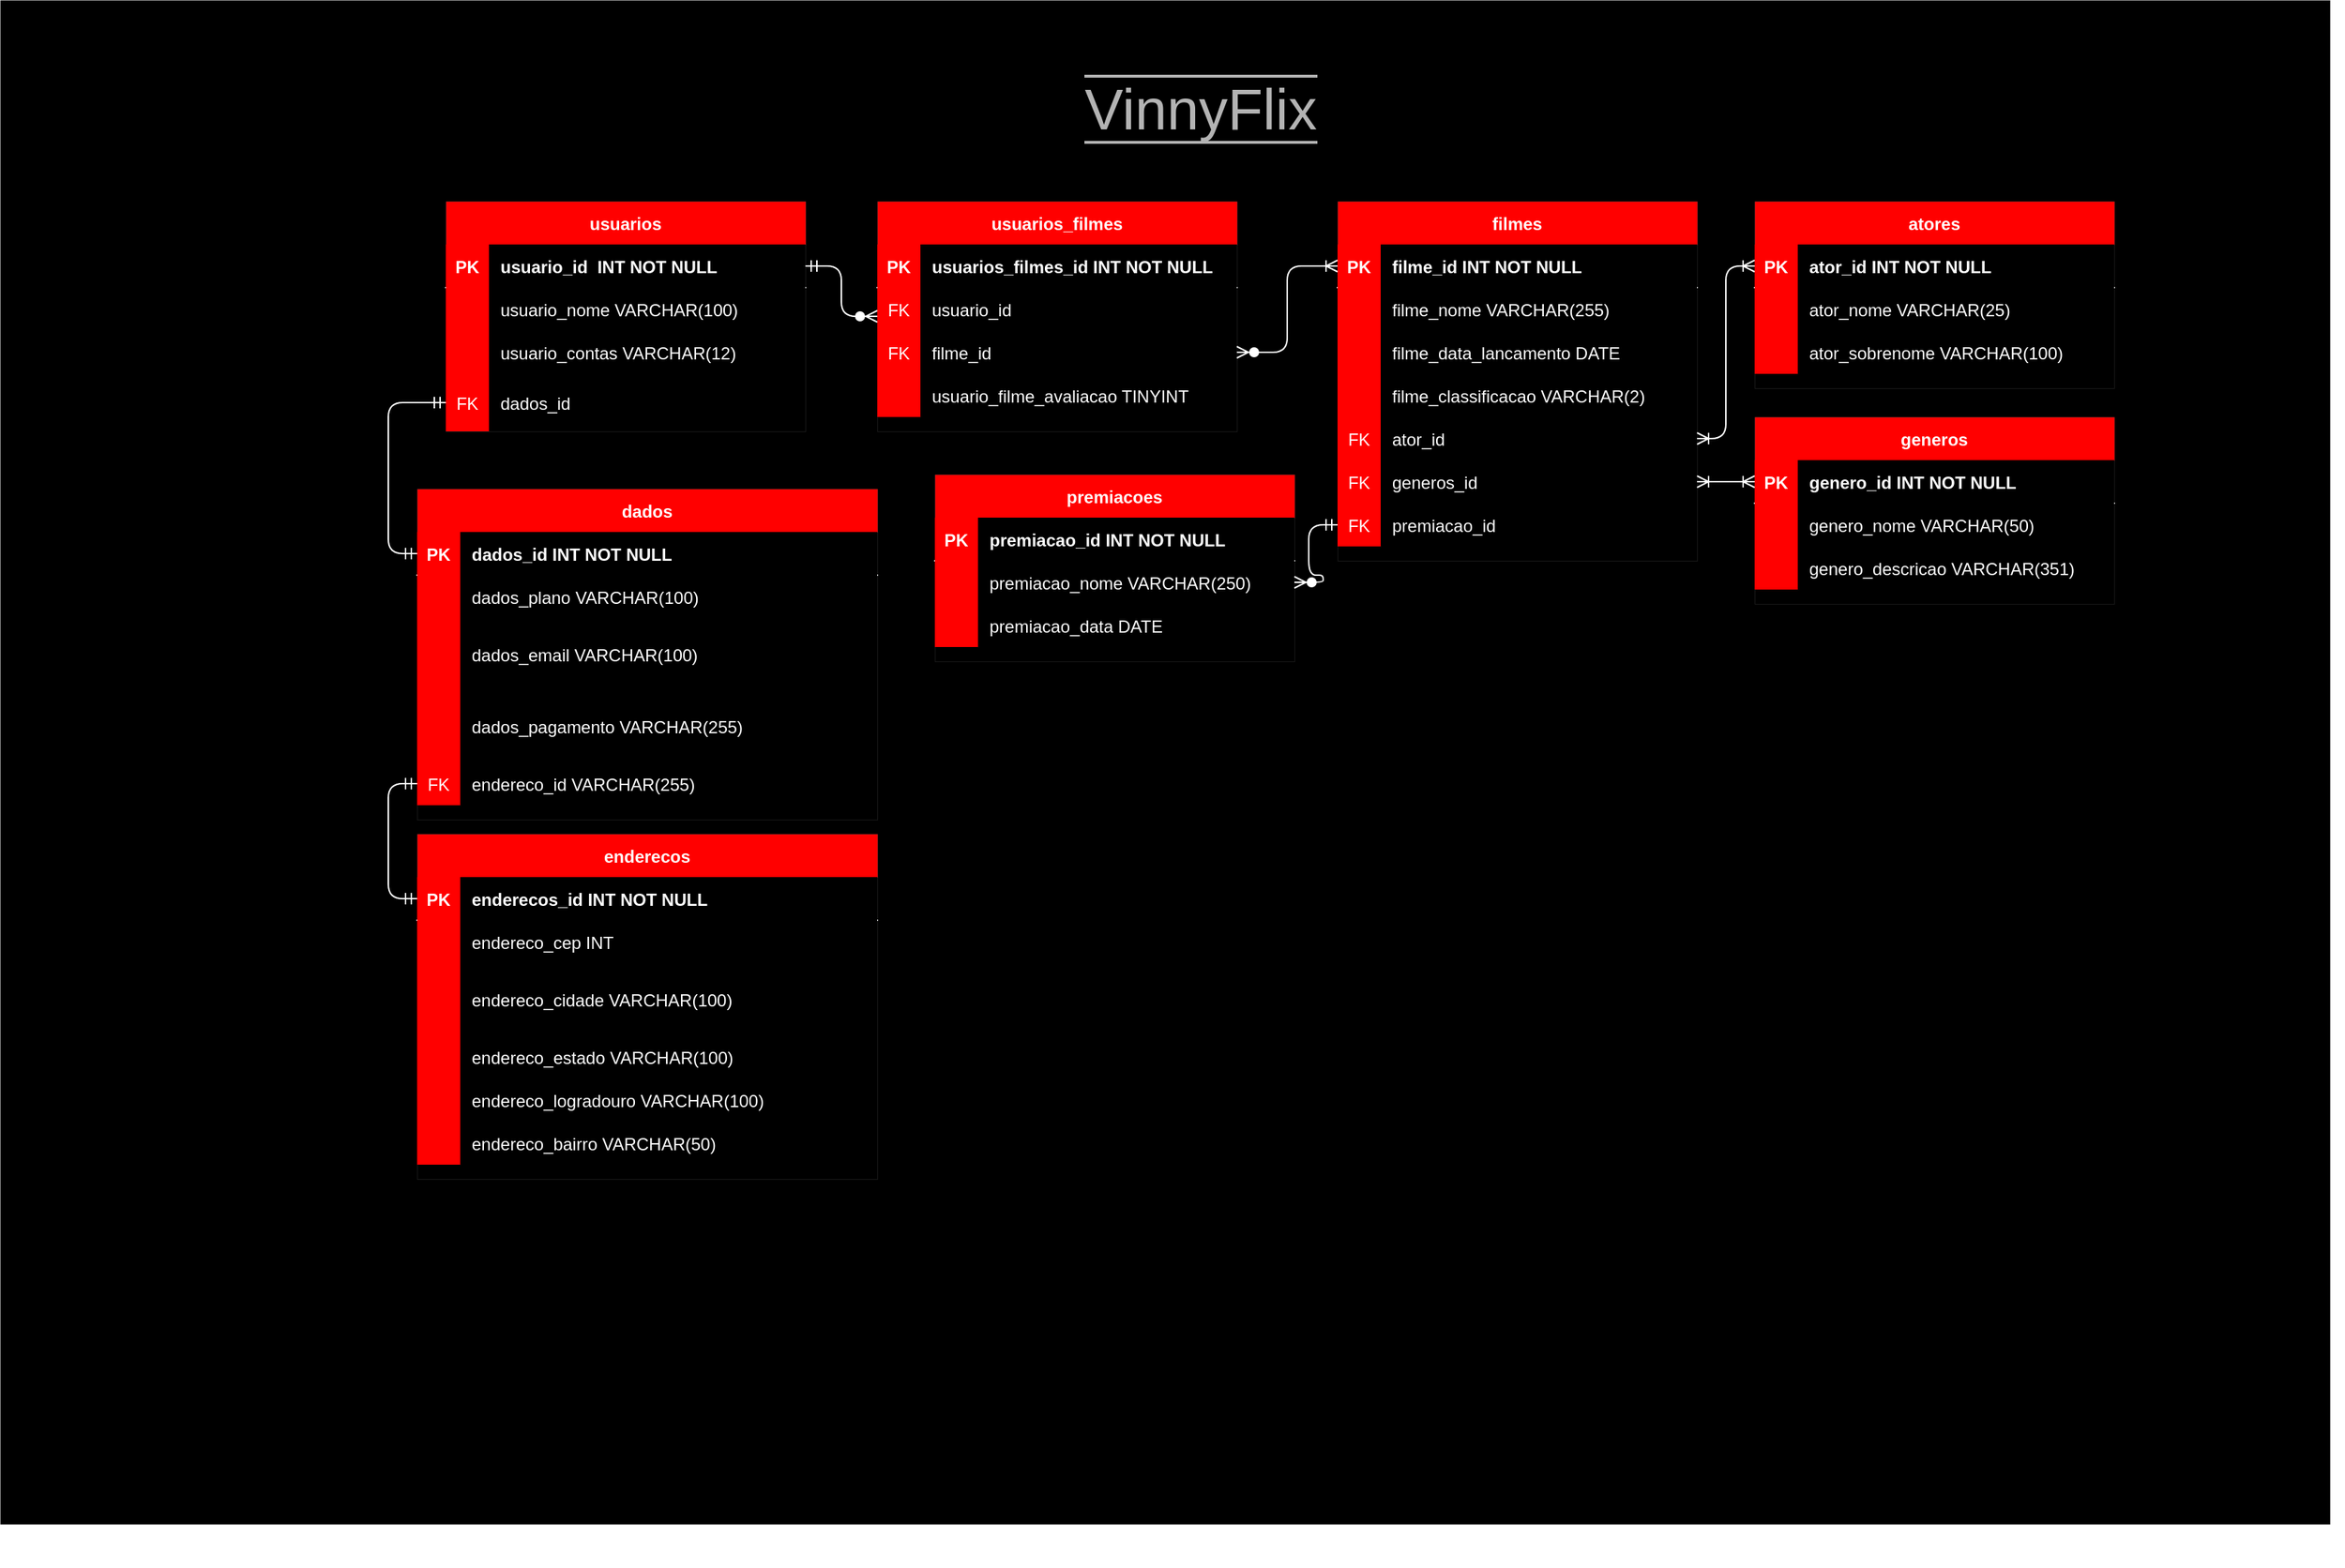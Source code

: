 <mxfile version="14.7.7" type="device"><diagram id="R2lEEEUBdFMjLlhIrx00" name="Page-1"><mxGraphModel dx="2098" dy="706" grid="1" gridSize="10" guides="1" tooltips="1" connect="1" arrows="1" fold="1" page="1" pageScale="1" pageWidth="850" pageHeight="1100" math="0" shadow="0" extFonts="Permanent Marker^https://fonts.googleapis.com/css?family=Permanent+Marker"><root><mxCell id="0"/><mxCell id="1" parent="0"/><mxCell id="1cuGmaPVVJKpqpB72tjS-108" style="edgeStyle=orthogonalEdgeStyle;rounded=1;jumpStyle=none;orthogonalLoop=1;jettySize=auto;html=1;exitX=1;exitY=1;exitDx=0;exitDy=0;fontSize=18;fontColor=#FFFFFF;startArrow=ERmany;startFill=0;endArrow=ERmany;endFill=0;strokeColor=#FFFFFF;" parent="1" source="1cuGmaPVVJKpqpB72tjS-107" edge="1"><mxGeometry relative="1" as="geometry"><mxPoint x="990" y="670" as="targetPoint"/></mxGeometry></mxCell><mxCell id="1cuGmaPVVJKpqpB72tjS-107" value="" style="rounded=0;whiteSpace=wrap;html=1;labelBackgroundColor=#ffffff;fontSize=18;fontColor=#FFFFFF;strokeWidth=0;fillColor=#000000;strokeColor=#FFFFFF;" parent="1" vertex="1"><mxGeometry x="-490" y="100" width="1620" height="1060" as="geometry"/></mxCell><mxCell id="C-vyLk0tnHw3VtMMgP7b-2" value="filmes" style="shape=table;startSize=30;container=1;collapsible=1;childLayout=tableLayout;fixedRows=1;rowLines=0;fontStyle=1;align=center;resizeLast=1;fontColor=#FFFFFF;fillColor=#FF0000;strokeWidth=0;strokeColor=#FFFFFF;" parent="1" vertex="1"><mxGeometry x="440" y="240" width="250" height="250" as="geometry"/></mxCell><mxCell id="C-vyLk0tnHw3VtMMgP7b-3" value="" style="shape=partialRectangle;collapsible=0;dropTarget=0;pointerEvents=0;points=[[0,0.5],[1,0.5]];portConstraint=eastwest;top=0;left=0;right=0;bottom=1;fontColor=#FFFFFF;fillColor=#FF0000;strokeColor=#FFFFFF;" parent="C-vyLk0tnHw3VtMMgP7b-2" vertex="1"><mxGeometry y="30" width="250" height="30" as="geometry"/></mxCell><mxCell id="C-vyLk0tnHw3VtMMgP7b-4" value="PK" style="shape=partialRectangle;overflow=hidden;connectable=0;top=0;left=0;bottom=0;right=0;fontStyle=1;fontColor=#FFFFFF;fillColor=#FF0000;strokeColor=#FFFFFF;" parent="C-vyLk0tnHw3VtMMgP7b-3" vertex="1"><mxGeometry width="30" height="30" as="geometry"/></mxCell><mxCell id="C-vyLk0tnHw3VtMMgP7b-5" value="filme_id INT NOT NULL" style="shape=partialRectangle;overflow=hidden;connectable=0;top=0;left=0;bottom=0;right=0;align=left;spacingLeft=6;fontStyle=1;fontColor=#FFFFFF;fillColor=#000000;strokeColor=#FFFFFF;" parent="C-vyLk0tnHw3VtMMgP7b-3" vertex="1"><mxGeometry x="30" width="220" height="30" as="geometry"/></mxCell><mxCell id="C-vyLk0tnHw3VtMMgP7b-6" value="" style="shape=partialRectangle;collapsible=0;dropTarget=0;pointerEvents=0;points=[[0,0.5],[1,0.5]];portConstraint=eastwest;top=0;left=0;right=0;bottom=0;fontColor=#FFFFFF;fillColor=#FF0000;strokeColor=#FFFFFF;" parent="C-vyLk0tnHw3VtMMgP7b-2" vertex="1"><mxGeometry y="60" width="250" height="30" as="geometry"/></mxCell><mxCell id="C-vyLk0tnHw3VtMMgP7b-7" value="" style="shape=partialRectangle;overflow=hidden;connectable=0;top=0;left=0;bottom=0;right=0;fontColor=#FFFFFF;fillColor=#FF0000;strokeColor=#FFFFFF;" parent="C-vyLk0tnHw3VtMMgP7b-6" vertex="1"><mxGeometry width="30" height="30" as="geometry"/></mxCell><mxCell id="C-vyLk0tnHw3VtMMgP7b-8" value="filme_nome VARCHAR(255)" style="shape=partialRectangle;overflow=hidden;connectable=0;top=0;left=0;bottom=0;right=0;align=left;spacingLeft=6;fontColor=#FFFFFF;fillColor=#000000;strokeColor=#FFFFFF;" parent="C-vyLk0tnHw3VtMMgP7b-6" vertex="1"><mxGeometry x="30" width="220" height="30" as="geometry"/></mxCell><mxCell id="C-vyLk0tnHw3VtMMgP7b-9" value="" style="shape=partialRectangle;collapsible=0;dropTarget=0;pointerEvents=0;points=[[0,0.5],[1,0.5]];portConstraint=eastwest;top=0;left=0;right=0;bottom=0;fontColor=#FFFFFF;fillColor=#FF0000;strokeColor=#FFFFFF;" parent="C-vyLk0tnHw3VtMMgP7b-2" vertex="1"><mxGeometry y="90" width="250" height="30" as="geometry"/></mxCell><mxCell id="C-vyLk0tnHw3VtMMgP7b-10" value="" style="shape=partialRectangle;overflow=hidden;connectable=0;top=0;left=0;bottom=0;right=0;fontColor=#FFFFFF;fillColor=#FF0000;strokeColor=#FFFFFF;" parent="C-vyLk0tnHw3VtMMgP7b-9" vertex="1"><mxGeometry width="30" height="30" as="geometry"/></mxCell><mxCell id="C-vyLk0tnHw3VtMMgP7b-11" value="filme_data_lancamento DATE" style="shape=partialRectangle;overflow=hidden;connectable=0;top=0;left=0;bottom=0;right=0;align=left;spacingLeft=6;fontColor=#FFFFFF;fillColor=#000000;strokeColor=#FFFFFF;" parent="C-vyLk0tnHw3VtMMgP7b-9" vertex="1"><mxGeometry x="30" width="220" height="30" as="geometry"/></mxCell><mxCell id="1cuGmaPVVJKpqpB72tjS-37" value="" style="shape=partialRectangle;collapsible=0;dropTarget=0;pointerEvents=0;points=[[0,0.5],[1,0.5]];portConstraint=eastwest;top=0;left=0;right=0;bottom=0;fontColor=#FFFFFF;fillColor=#FF0000;strokeColor=#FFFFFF;" parent="C-vyLk0tnHw3VtMMgP7b-2" vertex="1"><mxGeometry y="120" width="250" height="30" as="geometry"/></mxCell><mxCell id="1cuGmaPVVJKpqpB72tjS-38" value="" style="shape=partialRectangle;overflow=hidden;connectable=0;top=0;left=0;bottom=0;right=0;fontColor=#FFFFFF;fillColor=#FF0000;strokeColor=#FFFFFF;" parent="1cuGmaPVVJKpqpB72tjS-37" vertex="1"><mxGeometry width="30" height="30" as="geometry"/></mxCell><mxCell id="1cuGmaPVVJKpqpB72tjS-39" value="filme_classificacao VARCHAR(2)" style="shape=partialRectangle;overflow=hidden;connectable=0;top=0;left=0;bottom=0;right=0;align=left;spacingLeft=6;fontColor=#FFFFFF;fillColor=#000000;strokeColor=#FFFFFF;" parent="1cuGmaPVVJKpqpB72tjS-37" vertex="1"><mxGeometry x="30" width="220" height="30" as="geometry"/></mxCell><mxCell id="1cuGmaPVVJKpqpB72tjS-43" value="" style="shape=partialRectangle;collapsible=0;dropTarget=0;pointerEvents=0;points=[[0,0.5],[1,0.5]];portConstraint=eastwest;top=0;left=0;right=0;bottom=0;fontColor=#FFFFFF;fillColor=#FF0000;strokeColor=#FFFFFF;" parent="C-vyLk0tnHw3VtMMgP7b-2" vertex="1"><mxGeometry y="150" width="250" height="30" as="geometry"/></mxCell><mxCell id="1cuGmaPVVJKpqpB72tjS-44" value="FK" style="shape=partialRectangle;overflow=hidden;connectable=0;top=0;left=0;bottom=0;right=0;fontColor=#FFFFFF;fillColor=#FF0000;strokeColor=#FFFFFF;" parent="1cuGmaPVVJKpqpB72tjS-43" vertex="1"><mxGeometry width="30" height="30" as="geometry"/></mxCell><mxCell id="1cuGmaPVVJKpqpB72tjS-45" value="ator_id" style="shape=partialRectangle;overflow=hidden;connectable=0;top=0;left=0;bottom=0;right=0;align=left;spacingLeft=6;fontColor=#FFFFFF;fillColor=#000000;strokeColor=#FFFFFF;" parent="1cuGmaPVVJKpqpB72tjS-43" vertex="1"><mxGeometry x="30" width="220" height="30" as="geometry"/></mxCell><mxCell id="1cuGmaPVVJKpqpB72tjS-40" value="" style="shape=partialRectangle;collapsible=0;dropTarget=0;pointerEvents=0;points=[[0,0.5],[1,0.5]];portConstraint=eastwest;top=0;left=0;right=0;bottom=0;fontColor=#FFFFFF;fillColor=#FF0000;strokeColor=#FFFFFF;" parent="C-vyLk0tnHw3VtMMgP7b-2" vertex="1"><mxGeometry y="180" width="250" height="30" as="geometry"/></mxCell><mxCell id="1cuGmaPVVJKpqpB72tjS-41" value="FK" style="shape=partialRectangle;overflow=hidden;connectable=0;top=0;left=0;bottom=0;right=0;fontColor=#FFFFFF;fillColor=#FF0000;strokeColor=#FFFFFF;" parent="1cuGmaPVVJKpqpB72tjS-40" vertex="1"><mxGeometry width="30" height="30" as="geometry"/></mxCell><mxCell id="1cuGmaPVVJKpqpB72tjS-42" value="generos_id" style="shape=partialRectangle;overflow=hidden;connectable=0;top=0;left=0;bottom=0;right=0;align=left;spacingLeft=6;fontColor=#FFFFFF;fillColor=#000000;strokeColor=#FFFFFF;" parent="1cuGmaPVVJKpqpB72tjS-40" vertex="1"><mxGeometry x="30" width="220" height="30" as="geometry"/></mxCell><mxCell id="1cuGmaPVVJKpqpB72tjS-46" value="" style="shape=partialRectangle;collapsible=0;dropTarget=0;pointerEvents=0;points=[[0,0.5],[1,0.5]];portConstraint=eastwest;top=0;left=0;right=0;bottom=0;fontColor=#FFFFFF;fillColor=#FF0000;strokeColor=#FFFFFF;" parent="C-vyLk0tnHw3VtMMgP7b-2" vertex="1"><mxGeometry y="210" width="250" height="30" as="geometry"/></mxCell><mxCell id="1cuGmaPVVJKpqpB72tjS-47" value="FK" style="shape=partialRectangle;overflow=hidden;connectable=0;top=0;left=0;bottom=0;right=0;fontColor=#FFFFFF;fillColor=#FF0000;strokeColor=#FFFFFF;" parent="1cuGmaPVVJKpqpB72tjS-46" vertex="1"><mxGeometry width="30" height="30" as="geometry"/></mxCell><mxCell id="1cuGmaPVVJKpqpB72tjS-48" value="premiacao_id" style="shape=partialRectangle;overflow=hidden;connectable=0;top=0;left=0;bottom=0;right=0;align=left;spacingLeft=6;fontColor=#FFFFFF;fillColor=#000000;strokeColor=#FFFFFF;" parent="1cuGmaPVVJKpqpB72tjS-46" vertex="1"><mxGeometry x="30" width="220" height="30" as="geometry"/></mxCell><mxCell id="C-vyLk0tnHw3VtMMgP7b-13" value="generos" style="shape=table;startSize=30;container=1;collapsible=1;childLayout=tableLayout;fixedRows=1;rowLines=0;fontStyle=1;align=center;resizeLast=1;fillColor=#FF0000;fontColor=#FFFFFF;strokeWidth=0;strokeColor=#FFFFFF;" parent="1" vertex="1"><mxGeometry x="730" y="390" width="250" height="130" as="geometry"/></mxCell><mxCell id="C-vyLk0tnHw3VtMMgP7b-14" value="" style="shape=partialRectangle;collapsible=0;dropTarget=0;pointerEvents=0;points=[[0,0.5],[1,0.5]];portConstraint=eastwest;top=0;left=0;right=0;bottom=1;fillColor=#FF0000;fontColor=#FFFFFF;strokeColor=#FFFFFF;" parent="C-vyLk0tnHw3VtMMgP7b-13" vertex="1"><mxGeometry y="30" width="250" height="30" as="geometry"/></mxCell><mxCell id="C-vyLk0tnHw3VtMMgP7b-15" value="PK" style="shape=partialRectangle;overflow=hidden;connectable=0;top=0;left=0;bottom=0;right=0;fontStyle=1;fillColor=#FF0000;fontColor=#FFFFFF;strokeColor=#FFFFFF;" parent="C-vyLk0tnHw3VtMMgP7b-14" vertex="1"><mxGeometry width="30" height="30" as="geometry"/></mxCell><mxCell id="C-vyLk0tnHw3VtMMgP7b-16" value="genero_id INT NOT NULL" style="shape=partialRectangle;overflow=hidden;connectable=0;top=0;left=0;bottom=0;right=0;align=left;spacingLeft=6;fontStyle=1;fontColor=#FFFFFF;fillColor=#000000;strokeColor=#FFFFFF;" parent="C-vyLk0tnHw3VtMMgP7b-14" vertex="1"><mxGeometry x="30" width="220" height="30" as="geometry"/></mxCell><mxCell id="C-vyLk0tnHw3VtMMgP7b-17" value="" style="shape=partialRectangle;collapsible=0;dropTarget=0;pointerEvents=0;points=[[0,0.5],[1,0.5]];portConstraint=eastwest;top=0;left=0;right=0;bottom=0;fillColor=#FF0000;fontColor=#FFFFFF;strokeColor=#FFFFFF;" parent="C-vyLk0tnHw3VtMMgP7b-13" vertex="1"><mxGeometry y="60" width="250" height="30" as="geometry"/></mxCell><mxCell id="C-vyLk0tnHw3VtMMgP7b-18" value="" style="shape=partialRectangle;overflow=hidden;connectable=0;top=0;left=0;bottom=0;right=0;fillColor=#FF0000;fontColor=#FFFFFF;strokeColor=#FFFFFF;" parent="C-vyLk0tnHw3VtMMgP7b-17" vertex="1"><mxGeometry width="30" height="30" as="geometry"/></mxCell><mxCell id="C-vyLk0tnHw3VtMMgP7b-19" value="genero_nome VARCHAR(50)" style="shape=partialRectangle;overflow=hidden;connectable=0;top=0;left=0;bottom=0;right=0;align=left;spacingLeft=6;fontColor=#FFFFFF;fillColor=#000000;strokeColor=#FFFFFF;" parent="C-vyLk0tnHw3VtMMgP7b-17" vertex="1"><mxGeometry x="30" width="220" height="30" as="geometry"/></mxCell><mxCell id="fNHkfb9otTSPOG-IRo22-7" value="" style="shape=partialRectangle;collapsible=0;dropTarget=0;pointerEvents=0;points=[[0,0.5],[1,0.5]];portConstraint=eastwest;top=0;left=0;right=0;bottom=0;fillColor=#FF0000;fontColor=#FFFFFF;strokeColor=#FFFFFF;" parent="C-vyLk0tnHw3VtMMgP7b-13" vertex="1"><mxGeometry y="90" width="250" height="30" as="geometry"/></mxCell><mxCell id="fNHkfb9otTSPOG-IRo22-8" value="" style="shape=partialRectangle;overflow=hidden;connectable=0;top=0;left=0;bottom=0;right=0;fillColor=#FF0000;fontColor=#FFFFFF;strokeColor=#FFFFFF;" parent="fNHkfb9otTSPOG-IRo22-7" vertex="1"><mxGeometry width="30" height="30" as="geometry"/></mxCell><mxCell id="fNHkfb9otTSPOG-IRo22-9" value="genero_descricao VARCHAR(351)" style="shape=partialRectangle;overflow=hidden;connectable=0;top=0;left=0;bottom=0;right=0;align=left;spacingLeft=6;fontColor=#FFFFFF;fillColor=#000000;strokeColor=#FFFFFF;" parent="fNHkfb9otTSPOG-IRo22-7" vertex="1"><mxGeometry x="30" width="220" height="30" as="geometry"/></mxCell><mxCell id="C-vyLk0tnHw3VtMMgP7b-23" value="usuarios" style="shape=table;startSize=30;container=1;collapsible=1;childLayout=tableLayout;fixedRows=1;rowLines=0;fontStyle=1;align=center;resizeLast=1;fillColor=#FF0000;fontColor=#FFFFFF;strokeWidth=0;strokeColor=#FFFFFF;" parent="1" vertex="1"><mxGeometry x="-180" y="240" width="250" height="160" as="geometry"/></mxCell><mxCell id="C-vyLk0tnHw3VtMMgP7b-24" value="" style="shape=partialRectangle;collapsible=0;dropTarget=0;pointerEvents=0;fillColor=none;points=[[0,0.5],[1,0.5]];portConstraint=eastwest;top=0;left=0;right=0;bottom=1;strokeColor=#FFFFFF;" parent="C-vyLk0tnHw3VtMMgP7b-23" vertex="1"><mxGeometry y="30" width="250" height="30" as="geometry"/></mxCell><mxCell id="C-vyLk0tnHw3VtMMgP7b-25" value="PK" style="shape=partialRectangle;overflow=hidden;connectable=0;fillColor=#FF0000;top=0;left=0;bottom=0;right=0;fontStyle=1;fontColor=#FFFFFF;strokeColor=#FFFFFF;" parent="C-vyLk0tnHw3VtMMgP7b-24" vertex="1"><mxGeometry width="30" height="30" as="geometry"/></mxCell><mxCell id="C-vyLk0tnHw3VtMMgP7b-26" value="usuario_id  INT NOT NULL" style="shape=partialRectangle;overflow=hidden;connectable=0;fillColor=#000000;top=0;left=0;bottom=0;right=0;align=left;spacingLeft=6;fontStyle=1;fontColor=#FFFFFF;strokeColor=#FFFFFF;" parent="C-vyLk0tnHw3VtMMgP7b-24" vertex="1"><mxGeometry x="30" width="220" height="30" as="geometry"/></mxCell><mxCell id="C-vyLk0tnHw3VtMMgP7b-27" value="" style="shape=partialRectangle;collapsible=0;dropTarget=0;pointerEvents=0;fillColor=none;points=[[0,0.5],[1,0.5]];portConstraint=eastwest;top=0;left=0;right=0;bottom=0;strokeColor=#FFFFFF;" parent="C-vyLk0tnHw3VtMMgP7b-23" vertex="1"><mxGeometry y="60" width="250" height="30" as="geometry"/></mxCell><mxCell id="C-vyLk0tnHw3VtMMgP7b-28" value="" style="shape=partialRectangle;overflow=hidden;connectable=0;fillColor=#FF0000;top=0;left=0;bottom=0;right=0;strokeColor=#FFFFFF;" parent="C-vyLk0tnHw3VtMMgP7b-27" vertex="1"><mxGeometry width="30" height="30" as="geometry"/></mxCell><mxCell id="C-vyLk0tnHw3VtMMgP7b-29" value="usuario_nome VARCHAR(100)" style="shape=partialRectangle;overflow=hidden;connectable=0;fillColor=#000000;top=0;left=0;bottom=0;right=0;align=left;spacingLeft=6;fontColor=#FFFFFF;strokeColor=#FFFFFF;" parent="C-vyLk0tnHw3VtMMgP7b-27" vertex="1"><mxGeometry x="30" width="220" height="30" as="geometry"/></mxCell><mxCell id="1cuGmaPVVJKpqpB72tjS-2" value="" style="shape=partialRectangle;collapsible=0;dropTarget=0;pointerEvents=0;fillColor=none;points=[[0,0.5],[1,0.5]];portConstraint=eastwest;top=0;left=0;right=0;bottom=0;strokeColor=#FFFFFF;" parent="C-vyLk0tnHw3VtMMgP7b-23" vertex="1"><mxGeometry y="90" width="250" height="30" as="geometry"/></mxCell><mxCell id="1cuGmaPVVJKpqpB72tjS-3" value="" style="shape=partialRectangle;overflow=hidden;connectable=0;fillColor=#FF0000;top=0;left=0;bottom=0;right=0;strokeColor=#FFFFFF;" parent="1cuGmaPVVJKpqpB72tjS-2" vertex="1"><mxGeometry width="30" height="30" as="geometry"/></mxCell><mxCell id="1cuGmaPVVJKpqpB72tjS-4" value="usuario_contas VARCHAR(12)" style="shape=partialRectangle;overflow=hidden;connectable=0;fillColor=#000000;top=0;left=0;bottom=0;right=0;align=left;spacingLeft=6;fontColor=#FFFFFF;strokeColor=#FFFFFF;" parent="1cuGmaPVVJKpqpB72tjS-2" vertex="1"><mxGeometry x="30" width="220" height="30" as="geometry"/></mxCell><mxCell id="1cuGmaPVVJKpqpB72tjS-8" value="" style="shape=partialRectangle;collapsible=0;dropTarget=0;pointerEvents=0;fillColor=none;points=[[0,0.5],[1,0.5]];portConstraint=eastwest;top=0;left=0;right=0;bottom=0;strokeColor=#FFFFFF;" parent="C-vyLk0tnHw3VtMMgP7b-23" vertex="1"><mxGeometry y="120" width="250" height="40" as="geometry"/></mxCell><mxCell id="1cuGmaPVVJKpqpB72tjS-9" value="FK" style="shape=partialRectangle;overflow=hidden;connectable=0;fillColor=#FF0000;top=0;left=0;bottom=0;right=0;fontColor=#FFFFFF;strokeColor=#FFFFFF;" parent="1cuGmaPVVJKpqpB72tjS-8" vertex="1"><mxGeometry width="30" height="40" as="geometry"/></mxCell><mxCell id="1cuGmaPVVJKpqpB72tjS-10" value="dados_id" style="shape=partialRectangle;overflow=hidden;connectable=0;fillColor=#000000;top=0;left=0;bottom=0;right=0;align=left;spacingLeft=6;fontColor=#FFFFFF;strokeColor=#FFFFFF;" parent="1cuGmaPVVJKpqpB72tjS-8" vertex="1"><mxGeometry x="30" width="220" height="40" as="geometry"/></mxCell><mxCell id="1cuGmaPVVJKpqpB72tjS-1" value="&lt;font style=&quot;font-size: 40px ; background-color: rgb(0 , 0 , 0)&quot; color=&quot;#ffffff&quot;&gt;VinnyFlix&lt;/font&gt;" style="text;html=1;align=center;verticalAlign=middle;whiteSpace=wrap;rounded=0;fontSize=18;labelBackgroundColor=#ffffff;strokeWidth=0;strokeColor=#000000;fillColor=#000000;fontStyle=0;textOpacity=70;spacing=0;" parent="1" vertex="1"><mxGeometry x="280" y="150" width="130" height="50" as="geometry"/></mxCell><mxCell id="1cuGmaPVVJKpqpB72tjS-11" value="dados" style="shape=table;startSize=30;container=1;collapsible=1;childLayout=tableLayout;fixedRows=1;rowLines=0;fontStyle=1;align=center;resizeLast=1;fontColor=#ffffff;fillColor=#FF0000;strokeWidth=0;strokeColor=#FFFFFF;" parent="1" vertex="1"><mxGeometry x="-200" y="440" width="320" height="230" as="geometry"/></mxCell><mxCell id="1cuGmaPVVJKpqpB72tjS-12" value="" style="shape=partialRectangle;collapsible=0;dropTarget=0;pointerEvents=0;fillColor=none;points=[[0,0.5],[1,0.5]];portConstraint=eastwest;top=0;left=0;right=0;bottom=1;strokeColor=#FFFFFF;" parent="1cuGmaPVVJKpqpB72tjS-11" vertex="1"><mxGeometry y="30" width="320" height="30" as="geometry"/></mxCell><mxCell id="1cuGmaPVVJKpqpB72tjS-13" value="PK" style="shape=partialRectangle;overflow=hidden;connectable=0;fillColor=#FF0000;top=0;left=0;bottom=0;right=0;fontStyle=1;fontColor=#FFFFFF;strokeColor=#FFFFFF;" parent="1cuGmaPVVJKpqpB72tjS-12" vertex="1"><mxGeometry width="30" height="30" as="geometry"/></mxCell><mxCell id="1cuGmaPVVJKpqpB72tjS-14" value="dados_id INT NOT NULL" style="shape=partialRectangle;overflow=hidden;connectable=0;fillColor=#000000;top=0;left=0;bottom=0;right=0;align=left;spacingLeft=6;fontStyle=1;fontColor=#FFFFFF;strokeColor=#FFFFFF;" parent="1cuGmaPVVJKpqpB72tjS-12" vertex="1"><mxGeometry x="30" width="290" height="30" as="geometry"/></mxCell><mxCell id="1cuGmaPVVJKpqpB72tjS-81" value="" style="shape=partialRectangle;collapsible=0;dropTarget=0;pointerEvents=0;fillColor=#000000;points=[[0,0.5],[1,0.5]];portConstraint=eastwest;top=0;left=0;right=0;bottom=0;fontColor=#FFFFFF;strokeColor=#FFFFFF;" parent="1cuGmaPVVJKpqpB72tjS-11" vertex="1"><mxGeometry y="60" width="320" height="30" as="geometry"/></mxCell><mxCell id="1cuGmaPVVJKpqpB72tjS-82" value="" style="shape=partialRectangle;overflow=hidden;connectable=0;fillColor=#FF0000;top=0;left=0;bottom=0;right=0;fontColor=#FFFFFF;strokeColor=#FFFFFF;" parent="1cuGmaPVVJKpqpB72tjS-81" vertex="1"><mxGeometry width="30" height="30" as="geometry"/></mxCell><mxCell id="1cuGmaPVVJKpqpB72tjS-83" value="dados_plano VARCHAR(100)" style="shape=partialRectangle;overflow=hidden;connectable=0;fillColor=#000000;top=0;left=0;bottom=0;right=0;align=left;spacingLeft=6;fontColor=#FFFFFF;strokeColor=#FFFFFF;" parent="1cuGmaPVVJKpqpB72tjS-81" vertex="1"><mxGeometry x="30" width="290" height="30" as="geometry"/></mxCell><mxCell id="1cuGmaPVVJKpqpB72tjS-84" value="" style="shape=partialRectangle;collapsible=0;dropTarget=0;pointerEvents=0;fillColor=#000000;points=[[0,0.5],[1,0.5]];portConstraint=eastwest;top=0;left=0;right=0;bottom=0;fontColor=#FFFFFF;strokeColor=#FFFFFF;" parent="1cuGmaPVVJKpqpB72tjS-11" vertex="1"><mxGeometry y="90" width="320" height="50" as="geometry"/></mxCell><mxCell id="1cuGmaPVVJKpqpB72tjS-85" value="" style="shape=partialRectangle;overflow=hidden;connectable=0;fillColor=#FF0000;top=0;left=0;bottom=0;right=0;fontColor=#FFFFFF;strokeColor=#FFFFFF;" parent="1cuGmaPVVJKpqpB72tjS-84" vertex="1"><mxGeometry width="30" height="50" as="geometry"/></mxCell><mxCell id="1cuGmaPVVJKpqpB72tjS-86" value="dados_email VARCHAR(100)" style="shape=partialRectangle;overflow=hidden;connectable=0;fillColor=#000000;top=0;left=0;bottom=0;right=0;align=left;spacingLeft=6;fontColor=#FFFFFF;strokeColor=#FFFFFF;" parent="1cuGmaPVVJKpqpB72tjS-84" vertex="1"><mxGeometry x="30" width="290" height="50" as="geometry"/></mxCell><mxCell id="fNHkfb9otTSPOG-IRo22-49" value="" style="shape=partialRectangle;collapsible=0;dropTarget=0;pointerEvents=0;fillColor=#000000;points=[[0,0.5],[1,0.5]];portConstraint=eastwest;top=0;left=0;right=0;bottom=0;fontColor=#FFFFFF;strokeColor=#FFFFFF;" parent="1cuGmaPVVJKpqpB72tjS-11" vertex="1"><mxGeometry y="140" width="320" height="50" as="geometry"/></mxCell><mxCell id="fNHkfb9otTSPOG-IRo22-50" value="" style="shape=partialRectangle;overflow=hidden;connectable=0;fillColor=#FF0000;top=0;left=0;bottom=0;right=0;fontColor=#FFFFFF;strokeColor=#FFFFFF;" parent="fNHkfb9otTSPOG-IRo22-49" vertex="1"><mxGeometry width="30" height="50" as="geometry"/></mxCell><mxCell id="fNHkfb9otTSPOG-IRo22-51" value="dados_pagamento VARCHAR(255)" style="shape=partialRectangle;overflow=hidden;connectable=0;fillColor=#000000;top=0;left=0;bottom=0;right=0;align=left;spacingLeft=6;fontColor=#FFFFFF;strokeColor=#FFFFFF;" parent="fNHkfb9otTSPOG-IRo22-49" vertex="1"><mxGeometry x="30" width="290" height="50" as="geometry"/></mxCell><mxCell id="1cuGmaPVVJKpqpB72tjS-15" value="" style="shape=partialRectangle;collapsible=0;dropTarget=0;pointerEvents=0;fillColor=#000000;points=[[0,0.5],[1,0.5]];portConstraint=eastwest;top=0;left=0;right=0;bottom=0;fontColor=#FFFFFF;strokeColor=#FFFFFF;" parent="1cuGmaPVVJKpqpB72tjS-11" vertex="1"><mxGeometry y="190" width="320" height="30" as="geometry"/></mxCell><mxCell id="1cuGmaPVVJKpqpB72tjS-16" value="FK" style="shape=partialRectangle;overflow=hidden;connectable=0;fillColor=#FF0000;top=0;left=0;bottom=0;right=0;fontColor=#FFFFFF;strokeColor=#FFFFFF;" parent="1cuGmaPVVJKpqpB72tjS-15" vertex="1"><mxGeometry width="30" height="30" as="geometry"/></mxCell><mxCell id="1cuGmaPVVJKpqpB72tjS-17" value="endereco_id VARCHAR(255)" style="shape=partialRectangle;overflow=hidden;connectable=0;fillColor=#000000;top=0;left=0;bottom=0;right=0;align=left;spacingLeft=6;fontColor=#FFFFFF;strokeColor=#FFFFFF;" parent="1cuGmaPVVJKpqpB72tjS-15" vertex="1"><mxGeometry x="30" width="290" height="30" as="geometry"/></mxCell><mxCell id="1cuGmaPVVJKpqpB72tjS-52" value="usuarios_filmes" style="shape=table;startSize=30;container=1;collapsible=1;childLayout=tableLayout;fixedRows=1;rowLines=0;fontStyle=1;align=center;resizeLast=1;fontColor=#FFFFFF;fillColor=#FF0000;strokeWidth=0;strokeColor=#FFFFFF;" parent="1" vertex="1"><mxGeometry x="120" y="240" width="250" height="160" as="geometry"/></mxCell><mxCell id="1cuGmaPVVJKpqpB72tjS-53" value="" style="shape=partialRectangle;collapsible=0;dropTarget=0;pointerEvents=0;points=[[0,0.5],[1,0.5]];portConstraint=eastwest;top=0;left=0;right=0;bottom=1;fontColor=#FFFFFF;fillColor=#FF0000;strokeColor=#FFFFFF;" parent="1cuGmaPVVJKpqpB72tjS-52" vertex="1"><mxGeometry y="30" width="250" height="30" as="geometry"/></mxCell><mxCell id="1cuGmaPVVJKpqpB72tjS-54" value="PK" style="shape=partialRectangle;overflow=hidden;connectable=0;top=0;left=0;bottom=0;right=0;fontStyle=1;fontColor=#FFFFFF;fillColor=#FF0000;strokeColor=#FFFFFF;" parent="1cuGmaPVVJKpqpB72tjS-53" vertex="1"><mxGeometry width="30" height="30" as="geometry"/></mxCell><mxCell id="1cuGmaPVVJKpqpB72tjS-55" value="usuarios_filmes_id INT NOT NULL" style="shape=partialRectangle;overflow=hidden;connectable=0;top=0;left=0;bottom=0;right=0;align=left;spacingLeft=6;fontStyle=1;fontColor=#FFFFFF;fillColor=#000000;strokeColor=#FFFFFF;" parent="1cuGmaPVVJKpqpB72tjS-53" vertex="1"><mxGeometry x="30" width="220" height="30" as="geometry"/></mxCell><mxCell id="1cuGmaPVVJKpqpB72tjS-56" value="" style="shape=partialRectangle;collapsible=0;dropTarget=0;pointerEvents=0;points=[[0,0.5],[1,0.5]];portConstraint=eastwest;top=0;left=0;right=0;bottom=0;fontColor=#FFFFFF;fillColor=#FF0000;strokeColor=#FFFFFF;" parent="1cuGmaPVVJKpqpB72tjS-52" vertex="1"><mxGeometry y="60" width="250" height="30" as="geometry"/></mxCell><mxCell id="1cuGmaPVVJKpqpB72tjS-57" value="FK" style="shape=partialRectangle;overflow=hidden;connectable=0;top=0;left=0;bottom=0;right=0;fontColor=#FFFFFF;fillColor=#FF0000;strokeColor=#FFFFFF;" parent="1cuGmaPVVJKpqpB72tjS-56" vertex="1"><mxGeometry width="30" height="30" as="geometry"/></mxCell><mxCell id="1cuGmaPVVJKpqpB72tjS-58" value="usuario_id" style="shape=partialRectangle;overflow=hidden;connectable=0;top=0;left=0;bottom=0;right=0;align=left;spacingLeft=6;fontColor=#FFFFFF;fillColor=#000000;strokeColor=#FFFFFF;" parent="1cuGmaPVVJKpqpB72tjS-56" vertex="1"><mxGeometry x="30" width="220" height="30" as="geometry"/></mxCell><mxCell id="1cuGmaPVVJKpqpB72tjS-59" value="" style="shape=partialRectangle;collapsible=0;dropTarget=0;pointerEvents=0;points=[[0,0.5],[1,0.5]];portConstraint=eastwest;top=0;left=0;right=0;bottom=0;fontColor=#FFFFFF;fillColor=#FF0000;strokeColor=#FFFFFF;" parent="1cuGmaPVVJKpqpB72tjS-52" vertex="1"><mxGeometry y="90" width="250" height="30" as="geometry"/></mxCell><mxCell id="1cuGmaPVVJKpqpB72tjS-60" value="FK" style="shape=partialRectangle;overflow=hidden;connectable=0;top=0;left=0;bottom=0;right=0;fontColor=#FFFFFF;fillColor=#FF0000;strokeColor=#FFFFFF;" parent="1cuGmaPVVJKpqpB72tjS-59" vertex="1"><mxGeometry width="30" height="30" as="geometry"/></mxCell><mxCell id="1cuGmaPVVJKpqpB72tjS-61" value="filme_id" style="shape=partialRectangle;overflow=hidden;connectable=0;top=0;left=0;bottom=0;right=0;align=left;spacingLeft=6;fontColor=#FFFFFF;fillColor=#000000;strokeColor=#FFFFFF;" parent="1cuGmaPVVJKpqpB72tjS-59" vertex="1"><mxGeometry x="30" width="220" height="30" as="geometry"/></mxCell><mxCell id="1cuGmaPVVJKpqpB72tjS-78" value="" style="shape=partialRectangle;collapsible=0;dropTarget=0;pointerEvents=0;points=[[0,0.5],[1,0.5]];portConstraint=eastwest;top=0;left=0;right=0;bottom=0;fontColor=#FFFFFF;fillColor=#FF0000;strokeColor=#FFFFFF;" parent="1cuGmaPVVJKpqpB72tjS-52" vertex="1"><mxGeometry y="120" width="250" height="30" as="geometry"/></mxCell><mxCell id="1cuGmaPVVJKpqpB72tjS-79" value="" style="shape=partialRectangle;overflow=hidden;connectable=0;top=0;left=0;bottom=0;right=0;fontColor=#FFFFFF;fillColor=#FF0000;strokeColor=#FFFFFF;" parent="1cuGmaPVVJKpqpB72tjS-78" vertex="1"><mxGeometry width="30" height="30" as="geometry"/></mxCell><mxCell id="1cuGmaPVVJKpqpB72tjS-80" value="usuario_filme_avaliacao TINYINT" style="shape=partialRectangle;overflow=hidden;connectable=0;top=0;left=0;bottom=0;right=0;align=left;spacingLeft=6;fontColor=#FFFFFF;fillColor=#000000;strokeColor=#FFFFFF;" parent="1cuGmaPVVJKpqpB72tjS-78" vertex="1"><mxGeometry x="30" width="220" height="30" as="geometry"/></mxCell><mxCell id="1cuGmaPVVJKpqpB72tjS-68" value="premiacoes" style="shape=table;startSize=30;container=1;collapsible=1;childLayout=tableLayout;fixedRows=1;rowLines=0;fontStyle=1;align=center;resizeLast=1;fillColor=#FF0000;fontColor=#FFFFFF;strokeWidth=0;strokeColor=#FFFFFF;" parent="1" vertex="1"><mxGeometry x="160" y="430" width="250" height="130" as="geometry"/></mxCell><mxCell id="1cuGmaPVVJKpqpB72tjS-69" value="" style="shape=partialRectangle;collapsible=0;dropTarget=0;pointerEvents=0;points=[[0,0.5],[1,0.5]];portConstraint=eastwest;top=0;left=0;right=0;bottom=1;fillColor=#FF0000;fontColor=#FFFFFF;strokeColor=#FFFFFF;" parent="1cuGmaPVVJKpqpB72tjS-68" vertex="1"><mxGeometry y="30" width="250" height="30" as="geometry"/></mxCell><mxCell id="1cuGmaPVVJKpqpB72tjS-70" value="PK" style="shape=partialRectangle;overflow=hidden;connectable=0;top=0;left=0;bottom=0;right=0;fontStyle=1;fillColor=#FF0000;fontColor=#FFFFFF;strokeColor=#FFFFFF;" parent="1cuGmaPVVJKpqpB72tjS-69" vertex="1"><mxGeometry width="30" height="30" as="geometry"/></mxCell><mxCell id="1cuGmaPVVJKpqpB72tjS-71" value="premiacao_id INT NOT NULL" style="shape=partialRectangle;overflow=hidden;connectable=0;top=0;left=0;bottom=0;right=0;align=left;spacingLeft=6;fontStyle=1;fillColor=#000000;fontColor=#FFFFFF;strokeColor=#FFFFFF;" parent="1cuGmaPVVJKpqpB72tjS-69" vertex="1"><mxGeometry x="30" width="220" height="30" as="geometry"/></mxCell><mxCell id="1cuGmaPVVJKpqpB72tjS-72" value="" style="shape=partialRectangle;collapsible=0;dropTarget=0;pointerEvents=0;points=[[0,0.5],[1,0.5]];portConstraint=eastwest;top=0;left=0;right=0;bottom=0;fillColor=#FF0000;fontColor=#FFFFFF;strokeColor=#FFFFFF;" parent="1cuGmaPVVJKpqpB72tjS-68" vertex="1"><mxGeometry y="60" width="250" height="30" as="geometry"/></mxCell><mxCell id="1cuGmaPVVJKpqpB72tjS-73" value="" style="shape=partialRectangle;overflow=hidden;connectable=0;top=0;left=0;bottom=0;right=0;fillColor=#FF0000;fontColor=#FFFFFF;strokeColor=#FFFFFF;" parent="1cuGmaPVVJKpqpB72tjS-72" vertex="1"><mxGeometry width="30" height="30" as="geometry"/></mxCell><mxCell id="1cuGmaPVVJKpqpB72tjS-74" value="premiacao_nome VARCHAR(250)" style="shape=partialRectangle;overflow=hidden;connectable=0;top=0;left=0;bottom=0;right=0;align=left;spacingLeft=6;fillColor=#000000;fontColor=#FFFFFF;strokeColor=#FFFFFF;" parent="1cuGmaPVVJKpqpB72tjS-72" vertex="1"><mxGeometry x="30" width="220" height="30" as="geometry"/></mxCell><mxCell id="fNHkfb9otTSPOG-IRo22-1" value="" style="shape=partialRectangle;collapsible=0;dropTarget=0;pointerEvents=0;points=[[0,0.5],[1,0.5]];portConstraint=eastwest;top=0;left=0;right=0;bottom=0;fillColor=#FF0000;fontColor=#FFFFFF;strokeColor=#FFFFFF;" parent="1cuGmaPVVJKpqpB72tjS-68" vertex="1"><mxGeometry y="90" width="250" height="30" as="geometry"/></mxCell><mxCell id="fNHkfb9otTSPOG-IRo22-2" value="" style="shape=partialRectangle;overflow=hidden;connectable=0;top=0;left=0;bottom=0;right=0;fillColor=#FF0000;fontColor=#FFFFFF;strokeColor=#FFFFFF;" parent="fNHkfb9otTSPOG-IRo22-1" vertex="1"><mxGeometry width="30" height="30" as="geometry"/></mxCell><mxCell id="fNHkfb9otTSPOG-IRo22-3" value="premiacao_data DATE" style="shape=partialRectangle;overflow=hidden;connectable=0;top=0;left=0;bottom=0;right=0;align=left;spacingLeft=6;fillColor=#000000;fontColor=#FFFFFF;strokeColor=#FFFFFF;" parent="fNHkfb9otTSPOG-IRo22-1" vertex="1"><mxGeometry x="30" width="220" height="30" as="geometry"/></mxCell><mxCell id="1cuGmaPVVJKpqpB72tjS-90" style="edgeStyle=orthogonalEdgeStyle;rounded=1;jumpStyle=none;orthogonalLoop=1;jettySize=auto;html=1;entryX=0;entryY=0.5;entryDx=0;entryDy=0;fontSize=18;endArrow=ERmandOne;endFill=0;startArrow=ERmandOne;startFill=0;strokeColor=#FFFFFF;" parent="1" source="1cuGmaPVVJKpqpB72tjS-12" target="1cuGmaPVVJKpqpB72tjS-8" edge="1"><mxGeometry relative="1" as="geometry"/></mxCell><mxCell id="1cuGmaPVVJKpqpB72tjS-91" style="edgeStyle=orthogonalEdgeStyle;rounded=1;jumpStyle=none;orthogonalLoop=1;jettySize=auto;html=1;entryX=0;entryY=0.5;entryDx=0;entryDy=0;fontSize=18;startArrow=ERmandOne;startFill=0;endArrow=ERzeroToMany;endFill=1;strokeColor=#FFFFFF;" parent="1" source="C-vyLk0tnHw3VtMMgP7b-24" target="1cuGmaPVVJKpqpB72tjS-52" edge="1"><mxGeometry relative="1" as="geometry"/></mxCell><mxCell id="1cuGmaPVVJKpqpB72tjS-92" style="edgeStyle=orthogonalEdgeStyle;rounded=1;jumpStyle=none;orthogonalLoop=1;jettySize=auto;html=1;entryX=1;entryY=0.5;entryDx=0;entryDy=0;fontSize=18;startArrow=ERoneToMany;startFill=0;endArrow=ERzeroToMany;endFill=1;strokeColor=#FFFFFF;" parent="1" source="C-vyLk0tnHw3VtMMgP7b-3" target="1cuGmaPVVJKpqpB72tjS-59" edge="1"><mxGeometry relative="1" as="geometry"/></mxCell><mxCell id="1cuGmaPVVJKpqpB72tjS-93" style="edgeStyle=orthogonalEdgeStyle;rounded=1;jumpStyle=none;orthogonalLoop=1;jettySize=auto;html=1;entryX=0;entryY=0.5;entryDx=0;entryDy=0;fontSize=18;startArrow=ERoneToMany;startFill=0;endArrow=ERoneToMany;endFill=0;strokeColor=#FFFFFF;" parent="1" source="1cuGmaPVVJKpqpB72tjS-40" target="C-vyLk0tnHw3VtMMgP7b-14" edge="1"><mxGeometry relative="1" as="geometry"/></mxCell><mxCell id="1cuGmaPVVJKpqpB72tjS-94" style="edgeStyle=orthogonalEdgeStyle;rounded=1;jumpStyle=none;orthogonalLoop=1;jettySize=auto;html=1;entryX=1;entryY=0.5;entryDx=0;entryDy=0;fontSize=18;startArrow=ERmandOne;startFill=0;endArrow=ERzeroToMany;endFill=1;strokeColor=#FFFFFF;" parent="1" source="1cuGmaPVVJKpqpB72tjS-46" target="1cuGmaPVVJKpqpB72tjS-72" edge="1"><mxGeometry relative="1" as="geometry"/></mxCell><mxCell id="1cuGmaPVVJKpqpB72tjS-95" value="atores" style="shape=table;startSize=30;container=1;collapsible=1;childLayout=tableLayout;fixedRows=1;rowLines=0;fontStyle=1;align=center;resizeLast=1;fillColor=#FF0000;fontColor=#FFFFFF;strokeWidth=0;strokeColor=#FFFFFF;" parent="1" vertex="1"><mxGeometry x="730" y="240" width="250" height="130" as="geometry"/></mxCell><mxCell id="1cuGmaPVVJKpqpB72tjS-96" value="" style="shape=partialRectangle;collapsible=0;dropTarget=0;pointerEvents=0;points=[[0,0.5],[1,0.5]];portConstraint=eastwest;top=0;left=0;right=0;bottom=1;fillColor=#FF0000;fontColor=#FFFFFF;strokeColor=#FFFFFF;" parent="1cuGmaPVVJKpqpB72tjS-95" vertex="1"><mxGeometry y="30" width="250" height="30" as="geometry"/></mxCell><mxCell id="1cuGmaPVVJKpqpB72tjS-97" value="PK" style="shape=partialRectangle;overflow=hidden;connectable=0;top=0;left=0;bottom=0;right=0;fontStyle=1;fillColor=#FF0000;fontColor=#FFFFFF;strokeColor=#FFFFFF;" parent="1cuGmaPVVJKpqpB72tjS-96" vertex="1"><mxGeometry width="30" height="30" as="geometry"/></mxCell><mxCell id="1cuGmaPVVJKpqpB72tjS-98" value="ator_id INT NOT NULL" style="shape=partialRectangle;overflow=hidden;connectable=0;top=0;left=0;bottom=0;right=0;align=left;spacingLeft=6;fontStyle=1;fontColor=#FFFFFF;fillColor=#000000;strokeColor=#FFFFFF;" parent="1cuGmaPVVJKpqpB72tjS-96" vertex="1"><mxGeometry x="30" width="220" height="30" as="geometry"/></mxCell><mxCell id="1cuGmaPVVJKpqpB72tjS-99" value="" style="shape=partialRectangle;collapsible=0;dropTarget=0;pointerEvents=0;points=[[0,0.5],[1,0.5]];portConstraint=eastwest;top=0;left=0;right=0;bottom=0;fillColor=#FF0000;fontColor=#FFFFFF;strokeColor=#FFFFFF;" parent="1cuGmaPVVJKpqpB72tjS-95" vertex="1"><mxGeometry y="60" width="250" height="30" as="geometry"/></mxCell><mxCell id="1cuGmaPVVJKpqpB72tjS-100" value="" style="shape=partialRectangle;overflow=hidden;connectable=0;top=0;left=0;bottom=0;right=0;fillColor=#FF0000;fontColor=#FFFFFF;strokeColor=#FFFFFF;" parent="1cuGmaPVVJKpqpB72tjS-99" vertex="1"><mxGeometry width="30" height="30" as="geometry"/></mxCell><mxCell id="1cuGmaPVVJKpqpB72tjS-101" value="ator_nome VARCHAR(25)" style="shape=partialRectangle;overflow=hidden;connectable=0;top=0;left=0;bottom=0;right=0;align=left;spacingLeft=6;fontColor=#FFFFFF;fillColor=#000000;strokeColor=#FFFFFF;" parent="1cuGmaPVVJKpqpB72tjS-99" vertex="1"><mxGeometry x="30" width="220" height="30" as="geometry"/></mxCell><mxCell id="1cuGmaPVVJKpqpB72tjS-102" value="" style="shape=partialRectangle;collapsible=0;dropTarget=0;pointerEvents=0;points=[[0,0.5],[1,0.5]];portConstraint=eastwest;top=0;left=0;right=0;bottom=0;fillColor=#FF0000;fontColor=#FFFFFF;strokeColor=#FFFFFF;" parent="1cuGmaPVVJKpqpB72tjS-95" vertex="1"><mxGeometry y="90" width="250" height="30" as="geometry"/></mxCell><mxCell id="1cuGmaPVVJKpqpB72tjS-103" value="" style="shape=partialRectangle;overflow=hidden;connectable=0;top=0;left=0;bottom=0;right=0;fillColor=#FF0000;fontColor=#FFFFFF;strokeColor=#FFFFFF;" parent="1cuGmaPVVJKpqpB72tjS-102" vertex="1"><mxGeometry width="30" height="30" as="geometry"/></mxCell><mxCell id="1cuGmaPVVJKpqpB72tjS-104" value="ator_sobrenome VARCHAR(100)" style="shape=partialRectangle;overflow=hidden;connectable=0;top=0;left=0;bottom=0;right=0;align=left;spacingLeft=6;fontColor=#FFFFFF;fillColor=#000000;strokeColor=#FFFFFF;" parent="1cuGmaPVVJKpqpB72tjS-102" vertex="1"><mxGeometry x="30" width="220" height="30" as="geometry"/></mxCell><mxCell id="1cuGmaPVVJKpqpB72tjS-105" style="edgeStyle=orthogonalEdgeStyle;rounded=1;jumpStyle=none;orthogonalLoop=1;jettySize=auto;html=1;entryX=1;entryY=0.5;entryDx=0;entryDy=0;fontSize=18;startArrow=ERoneToMany;startFill=0;endArrow=ERoneToMany;endFill=0;strokeColor=#FFFFFF;" parent="1" source="1cuGmaPVVJKpqpB72tjS-96" target="1cuGmaPVVJKpqpB72tjS-43" edge="1"><mxGeometry relative="1" as="geometry"/></mxCell><mxCell id="fNHkfb9otTSPOG-IRo22-11" value="enderecos" style="shape=table;startSize=30;container=1;collapsible=1;childLayout=tableLayout;fixedRows=1;rowLines=0;fontStyle=1;align=center;resizeLast=1;fontColor=#ffffff;fillColor=#FF0000;strokeWidth=0;strokeColor=#FFFFFF;" parent="1" vertex="1"><mxGeometry x="-200" y="680" width="320" height="240" as="geometry"/></mxCell><mxCell id="fNHkfb9otTSPOG-IRo22-12" value="" style="shape=partialRectangle;collapsible=0;dropTarget=0;pointerEvents=0;fillColor=none;points=[[0,0.5],[1,0.5]];portConstraint=eastwest;top=0;left=0;right=0;bottom=1;strokeColor=#FFFFFF;" parent="fNHkfb9otTSPOG-IRo22-11" vertex="1"><mxGeometry y="30" width="320" height="30" as="geometry"/></mxCell><mxCell id="fNHkfb9otTSPOG-IRo22-13" value="PK" style="shape=partialRectangle;overflow=hidden;connectable=0;fillColor=#FF0000;top=0;left=0;bottom=0;right=0;fontStyle=1;fontColor=#FFFFFF;strokeColor=#FFFFFF;" parent="fNHkfb9otTSPOG-IRo22-12" vertex="1"><mxGeometry width="30" height="30" as="geometry"/></mxCell><mxCell id="fNHkfb9otTSPOG-IRo22-14" value="enderecos_id INT NOT NULL" style="shape=partialRectangle;overflow=hidden;connectable=0;fillColor=#000000;top=0;left=0;bottom=0;right=0;align=left;spacingLeft=6;fontStyle=1;fontColor=#FFFFFF;strokeColor=#FFFFFF;" parent="fNHkfb9otTSPOG-IRo22-12" vertex="1"><mxGeometry x="30" width="290" height="30" as="geometry"/></mxCell><mxCell id="fNHkfb9otTSPOG-IRo22-15" value="" style="shape=partialRectangle;collapsible=0;dropTarget=0;pointerEvents=0;fillColor=#000000;points=[[0,0.5],[1,0.5]];portConstraint=eastwest;top=0;left=0;right=0;bottom=0;fontColor=#FFFFFF;strokeColor=#FFFFFF;" parent="fNHkfb9otTSPOG-IRo22-11" vertex="1"><mxGeometry y="60" width="320" height="30" as="geometry"/></mxCell><mxCell id="fNHkfb9otTSPOG-IRo22-16" value="" style="shape=partialRectangle;overflow=hidden;connectable=0;fillColor=#FF0000;top=0;left=0;bottom=0;right=0;fontColor=#FFFFFF;strokeColor=#FFFFFF;" parent="fNHkfb9otTSPOG-IRo22-15" vertex="1"><mxGeometry width="30" height="30" as="geometry"/></mxCell><mxCell id="fNHkfb9otTSPOG-IRo22-17" value="endereco_cep INT" style="shape=partialRectangle;overflow=hidden;connectable=0;fillColor=#000000;top=0;left=0;bottom=0;right=0;align=left;spacingLeft=6;fontColor=#FFFFFF;strokeColor=#FFFFFF;" parent="fNHkfb9otTSPOG-IRo22-15" vertex="1"><mxGeometry x="30" width="290" height="30" as="geometry"/></mxCell><mxCell id="fNHkfb9otTSPOG-IRo22-18" value="" style="shape=partialRectangle;collapsible=0;dropTarget=0;pointerEvents=0;fillColor=#000000;points=[[0,0.5],[1,0.5]];portConstraint=eastwest;top=0;left=0;right=0;bottom=0;fontColor=#FFFFFF;strokeColor=#FFFFFF;" parent="fNHkfb9otTSPOG-IRo22-11" vertex="1"><mxGeometry y="90" width="320" height="50" as="geometry"/></mxCell><mxCell id="fNHkfb9otTSPOG-IRo22-19" value="" style="shape=partialRectangle;overflow=hidden;connectable=0;fillColor=#FF0000;top=0;left=0;bottom=0;right=0;fontColor=#FFFFFF;strokeColor=#FFFFFF;" parent="fNHkfb9otTSPOG-IRo22-18" vertex="1"><mxGeometry width="30" height="50" as="geometry"/></mxCell><mxCell id="fNHkfb9otTSPOG-IRo22-20" value="endereco_cidade VARCHAR(100)" style="shape=partialRectangle;overflow=hidden;connectable=0;fillColor=#000000;top=0;left=0;bottom=0;right=0;align=left;spacingLeft=6;fontColor=#FFFFFF;strokeColor=#FFFFFF;" parent="fNHkfb9otTSPOG-IRo22-18" vertex="1"><mxGeometry x="30" width="290" height="50" as="geometry"/></mxCell><mxCell id="fNHkfb9otTSPOG-IRo22-21" value="" style="shape=partialRectangle;collapsible=0;dropTarget=0;pointerEvents=0;fillColor=#000000;points=[[0,0.5],[1,0.5]];portConstraint=eastwest;top=0;left=0;right=0;bottom=0;fontColor=#FFFFFF;strokeColor=#FFFFFF;" parent="fNHkfb9otTSPOG-IRo22-11" vertex="1"><mxGeometry y="140" width="320" height="30" as="geometry"/></mxCell><mxCell id="fNHkfb9otTSPOG-IRo22-22" value="" style="shape=partialRectangle;overflow=hidden;connectable=0;fillColor=#FF0000;top=0;left=0;bottom=0;right=0;fontColor=#FFFFFF;strokeColor=#FFFFFF;" parent="fNHkfb9otTSPOG-IRo22-21" vertex="1"><mxGeometry width="30" height="30" as="geometry"/></mxCell><mxCell id="fNHkfb9otTSPOG-IRo22-23" value="endereco_estado VARCHAR(100)" style="shape=partialRectangle;overflow=hidden;connectable=0;fillColor=#000000;top=0;left=0;bottom=0;right=0;align=left;spacingLeft=6;fontColor=#FFFFFF;strokeColor=#FFFFFF;" parent="fNHkfb9otTSPOG-IRo22-21" vertex="1"><mxGeometry x="30" width="290" height="30" as="geometry"/></mxCell><mxCell id="fNHkfb9otTSPOG-IRo22-24" value="" style="shape=partialRectangle;collapsible=0;dropTarget=0;pointerEvents=0;fillColor=#000000;points=[[0,0.5],[1,0.5]];portConstraint=eastwest;top=0;left=0;right=0;bottom=0;fontColor=#FFFFFF;strokeColor=#FFFFFF;" parent="fNHkfb9otTSPOG-IRo22-11" vertex="1"><mxGeometry y="170" width="320" height="30" as="geometry"/></mxCell><mxCell id="fNHkfb9otTSPOG-IRo22-25" value="" style="shape=partialRectangle;overflow=hidden;connectable=0;fillColor=#FF0000;top=0;left=0;bottom=0;right=0;fontColor=#FFFFFF;strokeColor=#FFFFFF;" parent="fNHkfb9otTSPOG-IRo22-24" vertex="1"><mxGeometry width="30" height="30" as="geometry"/></mxCell><mxCell id="fNHkfb9otTSPOG-IRo22-26" value="endereco_logradouro VARCHAR(100)" style="shape=partialRectangle;overflow=hidden;connectable=0;fillColor=#000000;top=0;left=0;bottom=0;right=0;align=left;spacingLeft=6;fontColor=#FFFFFF;strokeColor=#FFFFFF;" parent="fNHkfb9otTSPOG-IRo22-24" vertex="1"><mxGeometry x="30" width="290" height="30" as="geometry"/></mxCell><mxCell id="fNHkfb9otTSPOG-IRo22-27" value="" style="shape=partialRectangle;collapsible=0;dropTarget=0;pointerEvents=0;fillColor=#000000;points=[[0,0.5],[1,0.5]];portConstraint=eastwest;top=0;left=0;right=0;bottom=0;fontColor=#FFFFFF;strokeColor=#FFFFFF;" parent="fNHkfb9otTSPOG-IRo22-11" vertex="1"><mxGeometry y="200" width="320" height="30" as="geometry"/></mxCell><mxCell id="fNHkfb9otTSPOG-IRo22-28" value="" style="shape=partialRectangle;overflow=hidden;connectable=0;fillColor=#FF0000;top=0;left=0;bottom=0;right=0;fontColor=#FFFFFF;strokeColor=#FFFFFF;" parent="fNHkfb9otTSPOG-IRo22-27" vertex="1"><mxGeometry width="30" height="30" as="geometry"/></mxCell><mxCell id="fNHkfb9otTSPOG-IRo22-29" value="endereco_bairro VARCHAR(50)" style="shape=partialRectangle;overflow=hidden;connectable=0;fillColor=#000000;top=0;left=0;bottom=0;right=0;align=left;spacingLeft=6;fontColor=#FFFFFF;strokeColor=#FFFFFF;" parent="fNHkfb9otTSPOG-IRo22-27" vertex="1"><mxGeometry x="30" width="290" height="30" as="geometry"/></mxCell><mxCell id="fNHkfb9otTSPOG-IRo22-31" style="edgeStyle=orthogonalEdgeStyle;rounded=1;orthogonalLoop=1;jettySize=auto;html=1;entryX=0;entryY=0.5;entryDx=0;entryDy=0;strokeColor=#FFFFFF;endArrow=ERmandOne;endFill=0;startArrow=ERmandOne;startFill=0;" parent="1" source="1cuGmaPVVJKpqpB72tjS-15" target="fNHkfb9otTSPOG-IRo22-12" edge="1"><mxGeometry relative="1" as="geometry"/></mxCell></root></mxGraphModel></diagram></mxfile>